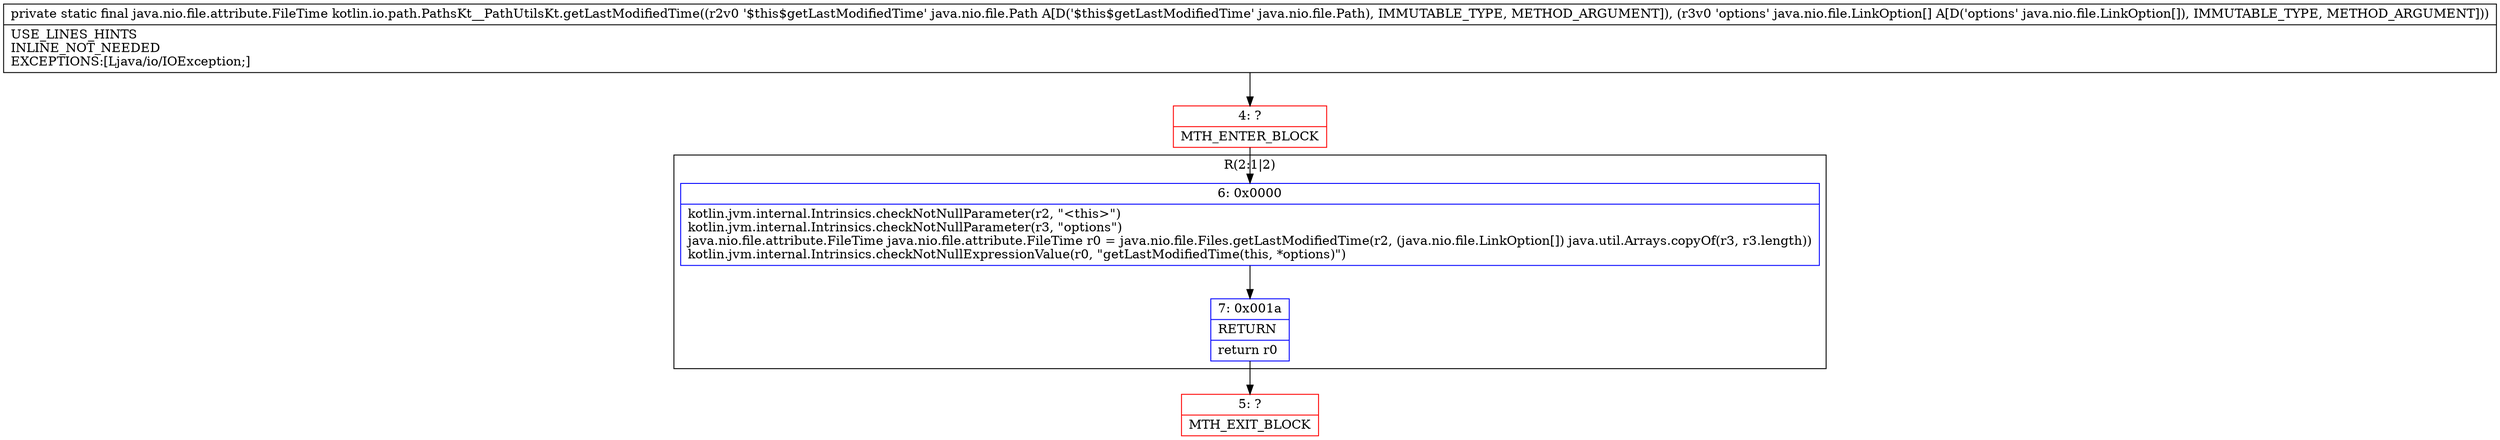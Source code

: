 digraph "CFG forkotlin.io.path.PathsKt__PathUtilsKt.getLastModifiedTime(Ljava\/nio\/file\/Path;[Ljava\/nio\/file\/LinkOption;)Ljava\/nio\/file\/attribute\/FileTime;" {
subgraph cluster_Region_2120931206 {
label = "R(2:1|2)";
node [shape=record,color=blue];
Node_6 [shape=record,label="{6\:\ 0x0000|kotlin.jvm.internal.Intrinsics.checkNotNullParameter(r2, \"\<this\>\")\lkotlin.jvm.internal.Intrinsics.checkNotNullParameter(r3, \"options\")\ljava.nio.file.attribute.FileTime java.nio.file.attribute.FileTime r0 = java.nio.file.Files.getLastModifiedTime(r2, (java.nio.file.LinkOption[]) java.util.Arrays.copyOf(r3, r3.length))\lkotlin.jvm.internal.Intrinsics.checkNotNullExpressionValue(r0, \"getLastModifiedTime(this, *options)\")\l}"];
Node_7 [shape=record,label="{7\:\ 0x001a|RETURN\l|return r0\l}"];
}
Node_4 [shape=record,color=red,label="{4\:\ ?|MTH_ENTER_BLOCK\l}"];
Node_5 [shape=record,color=red,label="{5\:\ ?|MTH_EXIT_BLOCK\l}"];
MethodNode[shape=record,label="{private static final java.nio.file.attribute.FileTime kotlin.io.path.PathsKt__PathUtilsKt.getLastModifiedTime((r2v0 '$this$getLastModifiedTime' java.nio.file.Path A[D('$this$getLastModifiedTime' java.nio.file.Path), IMMUTABLE_TYPE, METHOD_ARGUMENT]), (r3v0 'options' java.nio.file.LinkOption[] A[D('options' java.nio.file.LinkOption[]), IMMUTABLE_TYPE, METHOD_ARGUMENT]))  | USE_LINES_HINTS\lINLINE_NOT_NEEDED\lEXCEPTIONS:[Ljava\/io\/IOException;]\l}"];
MethodNode -> Node_4;Node_6 -> Node_7;
Node_7 -> Node_5;
Node_4 -> Node_6;
}


